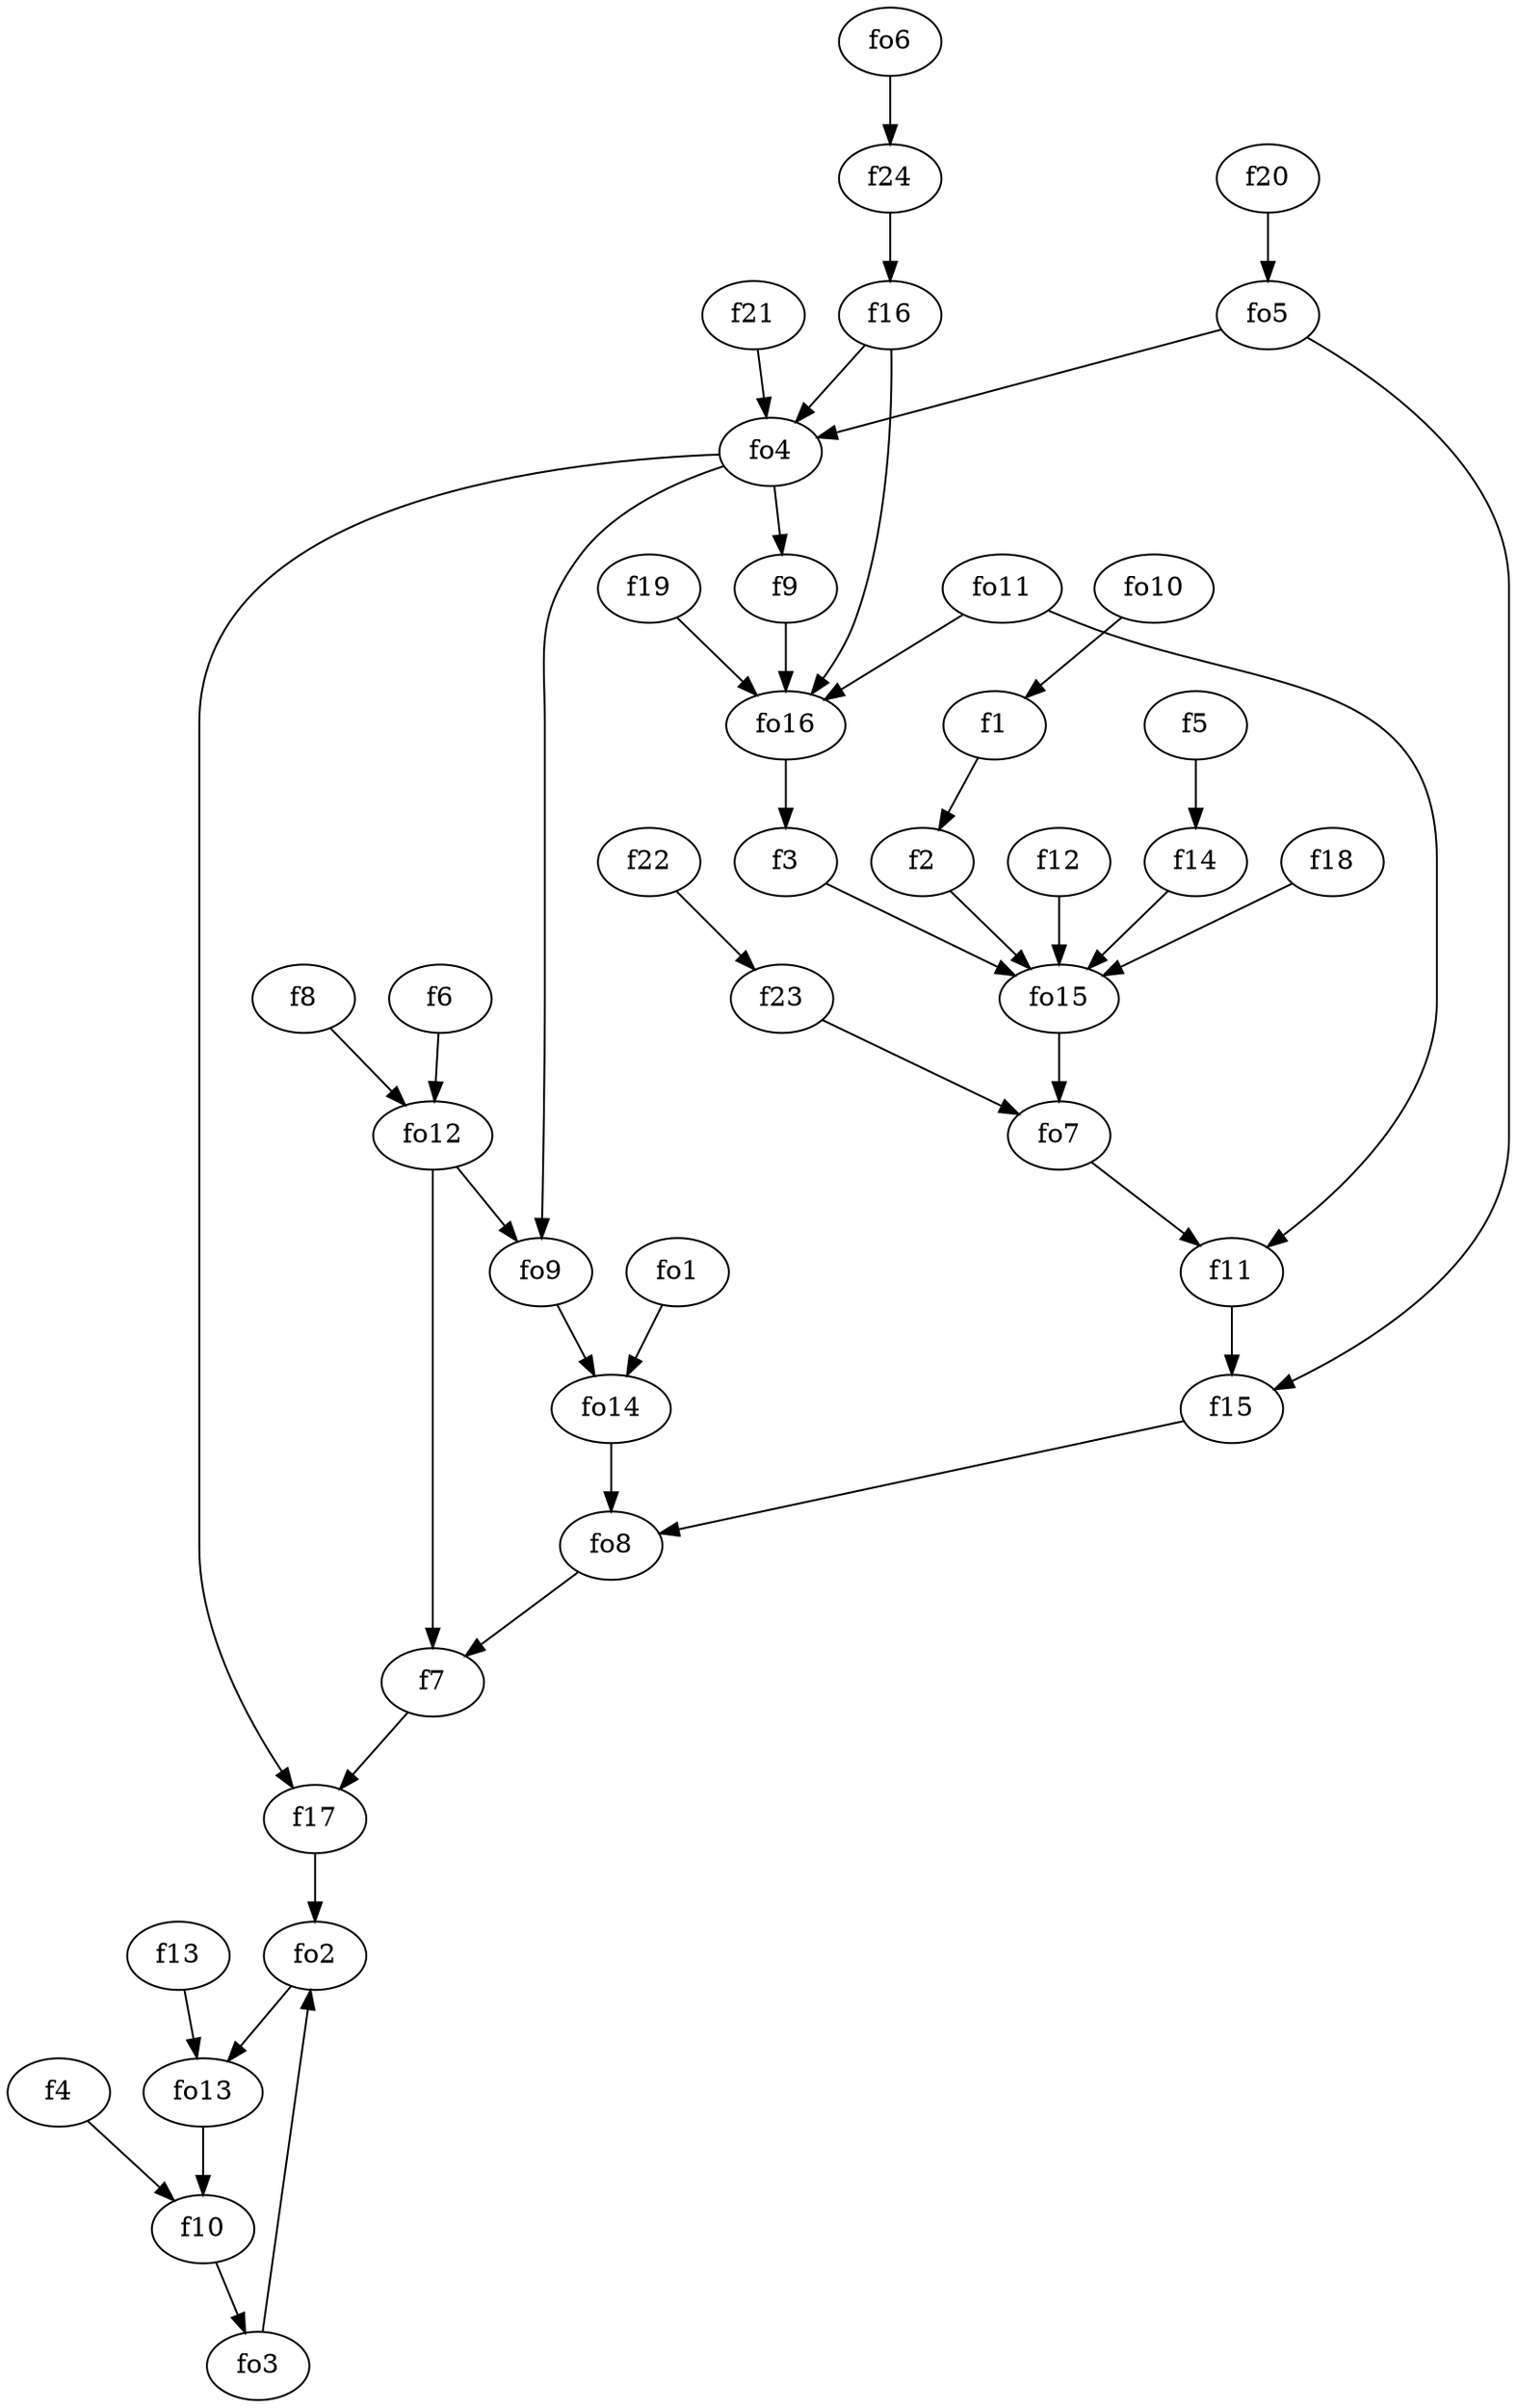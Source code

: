 strict digraph  {
f1;
f2;
f3;
f4;
f5;
f6;
f7;
f8;
f9;
f10;
f11;
f12;
f13;
f14;
f15;
f16;
f17;
f18;
f19;
f20;
f21;
f22;
f23;
f24;
fo1;
fo2;
fo3;
fo4;
fo5;
fo6;
fo7;
fo8;
fo9;
fo10;
fo11;
fo12;
fo13;
fo14;
fo15;
fo16;
f1 -> f2  [weight=2];
f2 -> fo15  [weight=2];
f3 -> fo15  [weight=2];
f4 -> f10  [weight=2];
f5 -> f14  [weight=2];
f6 -> fo12  [weight=2];
f7 -> f17  [weight=2];
f8 -> fo12  [weight=2];
f9 -> fo16  [weight=2];
f10 -> fo3  [weight=2];
f11 -> f15  [weight=2];
f12 -> fo15  [weight=2];
f13 -> fo13  [weight=2];
f14 -> fo15  [weight=2];
f15 -> fo8  [weight=2];
f16 -> fo16  [weight=2];
f16 -> fo4  [weight=2];
f17 -> fo2  [weight=2];
f18 -> fo15  [weight=2];
f19 -> fo16  [weight=2];
f20 -> fo5  [weight=2];
f21 -> fo4  [weight=2];
f22 -> f23  [weight=2];
f23 -> fo7  [weight=2];
f24 -> f16  [weight=2];
fo1 -> fo14  [weight=2];
fo2 -> fo13  [weight=2];
fo3 -> fo2  [weight=2];
fo4 -> f17  [weight=2];
fo4 -> f9  [weight=2];
fo4 -> fo9  [weight=2];
fo5 -> f15  [weight=2];
fo5 -> fo4  [weight=2];
fo6 -> f24  [weight=2];
fo7 -> f11  [weight=2];
fo8 -> f7  [weight=2];
fo9 -> fo14  [weight=2];
fo10 -> f1  [weight=2];
fo11 -> f11  [weight=2];
fo11 -> fo16  [weight=2];
fo12 -> fo9  [weight=2];
fo12 -> f7  [weight=2];
fo13 -> f10  [weight=2];
fo14 -> fo8  [weight=2];
fo15 -> fo7  [weight=2];
fo16 -> f3  [weight=2];
}
